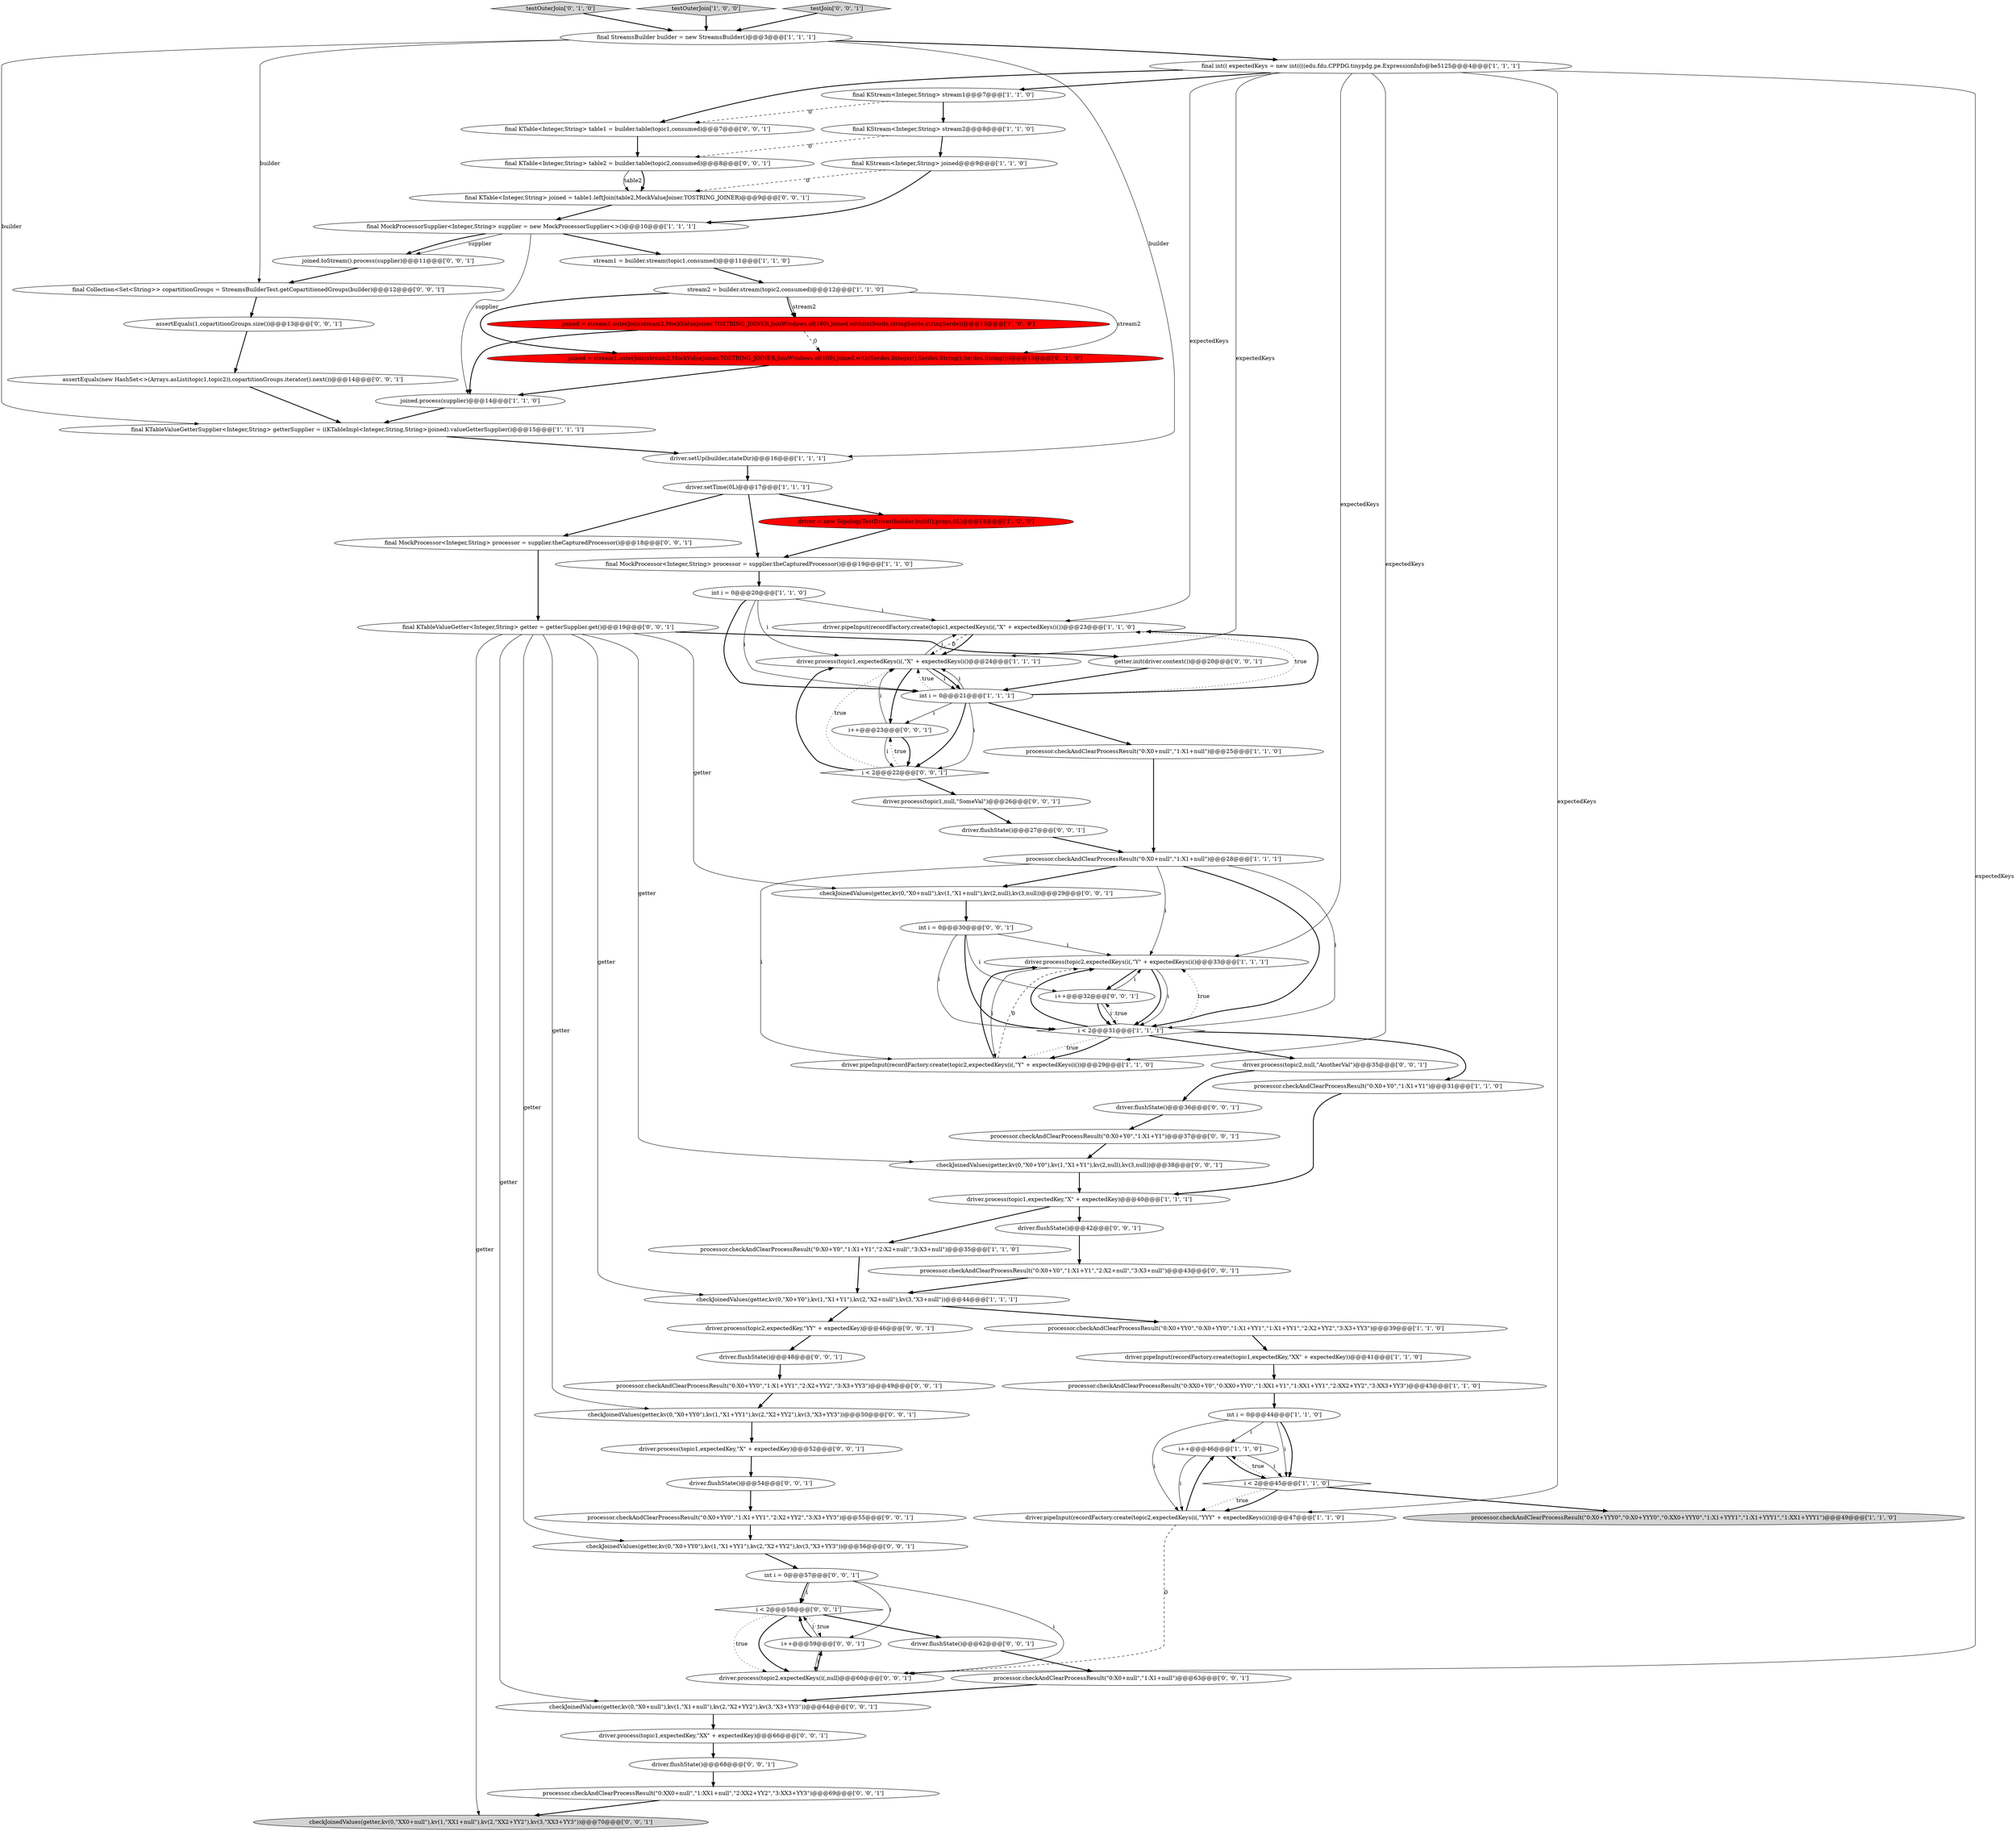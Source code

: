 digraph {
5 [style = filled, label = "final KStream<Integer,String> stream2@@@8@@@['1', '1', '0']", fillcolor = white, shape = ellipse image = "AAA0AAABBB1BBB"];
37 [style = filled, label = "testOuterJoin['0', '1', '0']", fillcolor = lightgray, shape = diamond image = "AAA0AAABBB2BBB"];
75 [style = filled, label = "driver.process(topic2,expectedKey,\"YY\" + expectedKey)@@@46@@@['0', '0', '1']", fillcolor = white, shape = ellipse image = "AAA0AAABBB3BBB"];
50 [style = filled, label = "i < 2@@@58@@@['0', '0', '1']", fillcolor = white, shape = diamond image = "AAA0AAABBB3BBB"];
69 [style = filled, label = "final KTable<Integer,String> joined = table1.leftJoin(table2,MockValueJoiner.TOSTRING_JOINER)@@@9@@@['0', '0', '1']", fillcolor = white, shape = ellipse image = "AAA0AAABBB3BBB"];
30 [style = filled, label = "joined.process(supplier)@@@14@@@['1', '1', '0']", fillcolor = white, shape = ellipse image = "AAA0AAABBB1BBB"];
54 [style = filled, label = "processor.checkAndClearProcessResult(\"0:X0+Y0\",\"1:X1+Y1\")@@@37@@@['0', '0', '1']", fillcolor = white, shape = ellipse image = "AAA0AAABBB3BBB"];
58 [style = filled, label = "processor.checkAndClearProcessResult(\"0:X0+YY0\",\"1:X1+YY1\",\"2:X2+YY2\",\"3:X3+YY3\")@@@49@@@['0', '0', '1']", fillcolor = white, shape = ellipse image = "AAA0AAABBB3BBB"];
62 [style = filled, label = "processor.checkAndClearProcessResult(\"0:X0+null\",\"1:X1+null\")@@@63@@@['0', '0', '1']", fillcolor = white, shape = ellipse image = "AAA0AAABBB3BBB"];
6 [style = filled, label = "driver.process(topic2,expectedKeys(i(,\"Y\" + expectedKeys(i()@@@33@@@['1', '1', '1']", fillcolor = white, shape = ellipse image = "AAA0AAABBB1BBB"];
8 [style = filled, label = "final KStream<Integer,String> stream1@@@7@@@['1', '1', '0']", fillcolor = white, shape = ellipse image = "AAA0AAABBB1BBB"];
60 [style = filled, label = "i++@@@59@@@['0', '0', '1']", fillcolor = white, shape = ellipse image = "AAA0AAABBB3BBB"];
68 [style = filled, label = "checkJoinedValues(getter,kv(0,\"X0+YY0\"),kv(1,\"X1+YY1\"),kv(2,\"X2+YY2\"),kv(3,\"X3+YY3\"))@@@50@@@['0', '0', '1']", fillcolor = white, shape = ellipse image = "AAA0AAABBB3BBB"];
11 [style = filled, label = "processor.checkAndClearProcessResult(\"0:X0+null\",\"1:X1+null\")@@@25@@@['1', '1', '0']", fillcolor = white, shape = ellipse image = "AAA0AAABBB1BBB"];
23 [style = filled, label = "driver.pipeInput(recordFactory.create(topic1,expectedKeys(i(,\"X\" + expectedKeys(i())@@@23@@@['1', '1', '0']", fillcolor = white, shape = ellipse image = "AAA0AAABBB1BBB"];
33 [style = filled, label = "final StreamsBuilder builder = new StreamsBuilder()@@@3@@@['1', '1', '1']", fillcolor = white, shape = ellipse image = "AAA0AAABBB1BBB"];
46 [style = filled, label = "driver.process(topic1,expectedKey,\"XX\" + expectedKey)@@@66@@@['0', '0', '1']", fillcolor = white, shape = ellipse image = "AAA0AAABBB3BBB"];
52 [style = filled, label = "final KTable<Integer,String> table2 = builder.table(topic2,consumed)@@@8@@@['0', '0', '1']", fillcolor = white, shape = ellipse image = "AAA0AAABBB3BBB"];
63 [style = filled, label = "driver.flushState()@@@36@@@['0', '0', '1']", fillcolor = white, shape = ellipse image = "AAA0AAABBB3BBB"];
34 [style = filled, label = "processor.checkAndClearProcessResult(\"0:XX0+Y0\",\"0:XX0+YY0\",\"1:XX1+Y1\",\"1:XX1+YY1\",\"2:XX2+YY2\",\"3:XX3+YY3\")@@@43@@@['1', '1', '0']", fillcolor = white, shape = ellipse image = "AAA0AAABBB1BBB"];
21 [style = filled, label = "final KStream<Integer,String> joined@@@9@@@['1', '1', '0']", fillcolor = white, shape = ellipse image = "AAA0AAABBB1BBB"];
28 [style = filled, label = "stream1 = builder.stream(topic1,consumed)@@@11@@@['1', '1', '0']", fillcolor = white, shape = ellipse image = "AAA0AAABBB1BBB"];
35 [style = filled, label = "driver.process(topic1,expectedKey,\"X\" + expectedKey)@@@40@@@['1', '1', '1']", fillcolor = white, shape = ellipse image = "AAA0AAABBB1BBB"];
70 [style = filled, label = "checkJoinedValues(getter,kv(0,\"X0+null\"),kv(1,\"X1+null\"),kv(2,null),kv(3,null))@@@29@@@['0', '0', '1']", fillcolor = white, shape = ellipse image = "AAA0AAABBB3BBB"];
27 [style = filled, label = "i++@@@46@@@['1', '1', '0']", fillcolor = white, shape = ellipse image = "AAA0AAABBB1BBB"];
2 [style = filled, label = "processor.checkAndClearProcessResult(\"0:X0+Y0\",\"1:X1+Y1\")@@@31@@@['1', '1', '0']", fillcolor = white, shape = ellipse image = "AAA0AAABBB1BBB"];
1 [style = filled, label = "stream2 = builder.stream(topic2,consumed)@@@12@@@['1', '1', '0']", fillcolor = white, shape = ellipse image = "AAA0AAABBB1BBB"];
16 [style = filled, label = "driver = new TopologyTestDriver(builder.build(),props,0L)@@@18@@@['1', '0', '0']", fillcolor = red, shape = ellipse image = "AAA1AAABBB1BBB"];
19 [style = filled, label = "i < 2@@@45@@@['1', '1', '0']", fillcolor = white, shape = diamond image = "AAA0AAABBB1BBB"];
40 [style = filled, label = "driver.flushState()@@@68@@@['0', '0', '1']", fillcolor = white, shape = ellipse image = "AAA0AAABBB3BBB"];
0 [style = filled, label = "int i = 0@@@21@@@['1', '1', '1']", fillcolor = white, shape = ellipse image = "AAA0AAABBB1BBB"];
41 [style = filled, label = "int i = 0@@@30@@@['0', '0', '1']", fillcolor = white, shape = ellipse image = "AAA0AAABBB3BBB"];
9 [style = filled, label = "driver.pipeInput(recordFactory.create(topic1,expectedKey,\"XX\" + expectedKey))@@@41@@@['1', '1', '0']", fillcolor = white, shape = ellipse image = "AAA0AAABBB1BBB"];
56 [style = filled, label = "driver.process(topic1,null,\"SomeVal\")@@@26@@@['0', '0', '1']", fillcolor = white, shape = ellipse image = "AAA0AAABBB3BBB"];
65 [style = filled, label = "i++@@@32@@@['0', '0', '1']", fillcolor = white, shape = ellipse image = "AAA0AAABBB3BBB"];
59 [style = filled, label = "final Collection<Set<String>> copartitionGroups = StreamsBuilderTest.getCopartitionedGroups(builder)@@@12@@@['0', '0', '1']", fillcolor = white, shape = ellipse image = "AAA0AAABBB3BBB"];
61 [style = filled, label = "driver.flushState()@@@62@@@['0', '0', '1']", fillcolor = white, shape = ellipse image = "AAA0AAABBB3BBB"];
39 [style = filled, label = "i++@@@23@@@['0', '0', '1']", fillcolor = white, shape = ellipse image = "AAA0AAABBB3BBB"];
47 [style = filled, label = "final KTable<Integer,String> table1 = builder.table(topic1,consumed)@@@7@@@['0', '0', '1']", fillcolor = white, shape = ellipse image = "AAA0AAABBB3BBB"];
72 [style = filled, label = "driver.flushState()@@@54@@@['0', '0', '1']", fillcolor = white, shape = ellipse image = "AAA0AAABBB3BBB"];
76 [style = filled, label = "final KTableValueGetter<Integer,String> getter = getterSupplier.get()@@@19@@@['0', '0', '1']", fillcolor = white, shape = ellipse image = "AAA0AAABBB3BBB"];
22 [style = filled, label = "checkJoinedValues(getter,kv(0,\"X0+Y0\"),kv(1,\"X1+Y1\"),kv(2,\"X2+null\"),kv(3,\"X3+null\"))@@@44@@@['1', '1', '1']", fillcolor = white, shape = ellipse image = "AAA0AAABBB1BBB"];
48 [style = filled, label = "processor.checkAndClearProcessResult(\"0:X0+YY0\",\"1:X1+YY1\",\"2:X2+YY2\",\"3:X3+YY3\")@@@55@@@['0', '0', '1']", fillcolor = white, shape = ellipse image = "AAA0AAABBB3BBB"];
3 [style = filled, label = "joined = stream1.outerJoin(stream2,MockValueJoiner.TOSTRING_JOINER,JoinWindows.of(100),Joined.with(intSerde,stringSerde,stringSerde))@@@13@@@['1', '0', '0']", fillcolor = red, shape = ellipse image = "AAA1AAABBB1BBB"];
18 [style = filled, label = "driver.pipeInput(recordFactory.create(topic2,expectedKeys(i(,\"YYY\" + expectedKeys(i())@@@47@@@['1', '1', '0']", fillcolor = white, shape = ellipse image = "AAA0AAABBB1BBB"];
66 [style = filled, label = "assertEquals(new HashSet<>(Arrays.asList(topic1,topic2)),copartitionGroups.iterator().next())@@@14@@@['0', '0', '1']", fillcolor = white, shape = ellipse image = "AAA0AAABBB3BBB"];
17 [style = filled, label = "i < 2@@@31@@@['1', '1', '1']", fillcolor = white, shape = diamond image = "AAA0AAABBB1BBB"];
79 [style = filled, label = "assertEquals(1,copartitionGroups.size())@@@13@@@['0', '0', '1']", fillcolor = white, shape = ellipse image = "AAA0AAABBB3BBB"];
13 [style = filled, label = "final int(( expectedKeys = new int((((edu.fdu.CPPDG.tinypdg.pe.ExpressionInfo@be5125@@@4@@@['1', '1', '1']", fillcolor = white, shape = ellipse image = "AAA0AAABBB1BBB"];
32 [style = filled, label = "testOuterJoin['1', '0', '0']", fillcolor = lightgray, shape = diamond image = "AAA0AAABBB1BBB"];
14 [style = filled, label = "final MockProcessorSupplier<Integer,String> supplier = new MockProcessorSupplier<>()@@@10@@@['1', '1', '1']", fillcolor = white, shape = ellipse image = "AAA0AAABBB1BBB"];
44 [style = filled, label = "checkJoinedValues(getter,kv(0,\"X0+Y0\"),kv(1,\"X1+Y1\"),kv(2,null),kv(3,null))@@@38@@@['0', '0', '1']", fillcolor = white, shape = ellipse image = "AAA0AAABBB3BBB"];
57 [style = filled, label = "checkJoinedValues(getter,kv(0,\"X0+null\"),kv(1,\"X1+null\"),kv(2,\"X2+YY2\"),kv(3,\"X3+YY3\"))@@@64@@@['0', '0', '1']", fillcolor = white, shape = ellipse image = "AAA0AAABBB3BBB"];
78 [style = filled, label = "driver.process(topic2,expectedKeys(i(,null)@@@60@@@['0', '0', '1']", fillcolor = white, shape = ellipse image = "AAA0AAABBB3BBB"];
51 [style = filled, label = "testJoin['0', '0', '1']", fillcolor = lightgray, shape = diamond image = "AAA0AAABBB3BBB"];
81 [style = filled, label = "joined.toStream().process(supplier)@@@11@@@['0', '0', '1']", fillcolor = white, shape = ellipse image = "AAA0AAABBB3BBB"];
29 [style = filled, label = "driver.pipeInput(recordFactory.create(topic2,expectedKeys(i(,\"Y\" + expectedKeys(i())@@@29@@@['1', '1', '0']", fillcolor = white, shape = ellipse image = "AAA0AAABBB1BBB"];
53 [style = filled, label = "getter.init(driver.context())@@@20@@@['0', '0', '1']", fillcolor = white, shape = ellipse image = "AAA0AAABBB3BBB"];
25 [style = filled, label = "driver.setTime(0L)@@@17@@@['1', '1', '1']", fillcolor = white, shape = ellipse image = "AAA0AAABBB1BBB"];
73 [style = filled, label = "checkJoinedValues(getter,kv(0,\"XX0+null\"),kv(1,\"XX1+null\"),kv(2,\"XX2+YY2\"),kv(3,\"XX3+YY3\"))@@@70@@@['0', '0', '1']", fillcolor = lightgray, shape = ellipse image = "AAA0AAABBB3BBB"];
71 [style = filled, label = "driver.process(topic1,expectedKey,\"X\" + expectedKey)@@@52@@@['0', '0', '1']", fillcolor = white, shape = ellipse image = "AAA0AAABBB3BBB"];
64 [style = filled, label = "i < 2@@@22@@@['0', '0', '1']", fillcolor = white, shape = diamond image = "AAA0AAABBB3BBB"];
42 [style = filled, label = "driver.flushState()@@@42@@@['0', '0', '1']", fillcolor = white, shape = ellipse image = "AAA0AAABBB3BBB"];
45 [style = filled, label = "int i = 0@@@57@@@['0', '0', '1']", fillcolor = white, shape = ellipse image = "AAA0AAABBB3BBB"];
49 [style = filled, label = "processor.checkAndClearProcessResult(\"0:XX0+null\",\"1:XX1+null\",\"2:XX2+YY2\",\"3:XX3+YY3\")@@@69@@@['0', '0', '1']", fillcolor = white, shape = ellipse image = "AAA0AAABBB3BBB"];
67 [style = filled, label = "driver.flushState()@@@48@@@['0', '0', '1']", fillcolor = white, shape = ellipse image = "AAA0AAABBB3BBB"];
77 [style = filled, label = "driver.process(topic2,null,\"AnotherVal\")@@@35@@@['0', '0', '1']", fillcolor = white, shape = ellipse image = "AAA0AAABBB3BBB"];
55 [style = filled, label = "driver.flushState()@@@27@@@['0', '0', '1']", fillcolor = white, shape = ellipse image = "AAA0AAABBB3BBB"];
7 [style = filled, label = "final MockProcessor<Integer,String> processor = supplier.theCapturedProcessor()@@@19@@@['1', '1', '0']", fillcolor = white, shape = ellipse image = "AAA0AAABBB1BBB"];
12 [style = filled, label = "int i = 0@@@44@@@['1', '1', '0']", fillcolor = white, shape = ellipse image = "AAA0AAABBB1BBB"];
74 [style = filled, label = "processor.checkAndClearProcessResult(\"0:X0+Y0\",\"1:X1+Y1\",\"2:X2+null\",\"3:X3+null\")@@@43@@@['0', '0', '1']", fillcolor = white, shape = ellipse image = "AAA0AAABBB3BBB"];
38 [style = filled, label = "joined = stream1.outerJoin(stream2,MockValueJoiner.TOSTRING_JOINER,JoinWindows.of(100),Joined.with(Serdes.Integer(),Serdes.String(),Serdes.String()))@@@13@@@['0', '1', '0']", fillcolor = red, shape = ellipse image = "AAA1AAABBB2BBB"];
80 [style = filled, label = "final MockProcessor<Integer,String> processor = supplier.theCapturedProcessor()@@@18@@@['0', '0', '1']", fillcolor = white, shape = ellipse image = "AAA0AAABBB3BBB"];
10 [style = filled, label = "int i = 0@@@20@@@['1', '1', '0']", fillcolor = white, shape = ellipse image = "AAA0AAABBB1BBB"];
20 [style = filled, label = "driver.process(topic1,expectedKeys(i(,\"X\" + expectedKeys(i()@@@24@@@['1', '1', '1']", fillcolor = white, shape = ellipse image = "AAA0AAABBB1BBB"];
15 [style = filled, label = "processor.checkAndClearProcessResult(\"0:X0+Y0\",\"1:X1+Y1\",\"2:X2+null\",\"3:X3+null\")@@@35@@@['1', '1', '0']", fillcolor = white, shape = ellipse image = "AAA0AAABBB1BBB"];
26 [style = filled, label = "processor.checkAndClearProcessResult(\"0:X0+YYY0\",\"0:X0+YYY0\",\"0:XX0+YYY0\",\"1:X1+YYY1\",\"1:X1+YYY1\",\"1:XX1+YYY1\")@@@49@@@['1', '1', '0']", fillcolor = lightgray, shape = ellipse image = "AAA0AAABBB1BBB"];
31 [style = filled, label = "processor.checkAndClearProcessResult(\"0:X0+null\",\"1:X1+null\")@@@28@@@['1', '1', '1']", fillcolor = white, shape = ellipse image = "AAA0AAABBB1BBB"];
24 [style = filled, label = "driver.setUp(builder,stateDir)@@@16@@@['1', '1', '1']", fillcolor = white, shape = ellipse image = "AAA0AAABBB1BBB"];
36 [style = filled, label = "processor.checkAndClearProcessResult(\"0:X0+YY0\",\"0:X0+YY0\",\"1:X1+YY1\",\"1:X1+YY1\",\"2:X2+YY2\",\"3:X3+YY3\")@@@39@@@['1', '1', '0']", fillcolor = white, shape = ellipse image = "AAA0AAABBB1BBB"];
43 [style = filled, label = "checkJoinedValues(getter,kv(0,\"X0+YY0\"),kv(1,\"X1+YY1\"),kv(2,\"X2+YY2\"),kv(3,\"X3+YY3\"))@@@56@@@['0', '0', '1']", fillcolor = white, shape = ellipse image = "AAA0AAABBB3BBB"];
4 [style = filled, label = "final KTableValueGetterSupplier<Integer,String> getterSupplier = ((KTableImpl<Integer,String,String>)joined).valueGetterSupplier()@@@15@@@['1', '1', '1']", fillcolor = white, shape = ellipse image = "AAA0AAABBB1BBB"];
2->35 [style = bold, label=""];
69->14 [style = bold, label=""];
23->20 [style = dashed, label="0"];
13->47 [style = bold, label=""];
74->22 [style = bold, label=""];
40->49 [style = bold, label=""];
1->3 [style = solid, label="stream2"];
65->17 [style = bold, label=""];
79->66 [style = bold, label=""];
41->6 [style = solid, label="i"];
78->60 [style = bold, label=""];
17->65 [style = dotted, label="true"];
17->6 [style = dotted, label="true"];
39->20 [style = solid, label="i"];
44->35 [style = bold, label=""];
20->0 [style = bold, label=""];
16->7 [style = bold, label=""];
14->28 [style = bold, label=""];
60->50 [style = bold, label=""];
13->18 [style = solid, label="expectedKeys"];
12->27 [style = solid, label="i"];
33->4 [style = solid, label="builder"];
29->6 [style = bold, label=""];
38->30 [style = bold, label=""];
27->19 [style = solid, label="i"];
48->43 [style = bold, label=""];
39->64 [style = bold, label=""];
52->69 [style = bold, label=""];
25->80 [style = bold, label=""];
60->50 [style = solid, label="i"];
27->19 [style = bold, label=""];
13->29 [style = solid, label="expectedKeys"];
76->73 [style = solid, label="getter"];
55->31 [style = bold, label=""];
67->58 [style = bold, label=""];
37->33 [style = bold, label=""];
12->18 [style = solid, label="i"];
76->68 [style = solid, label="getter"];
3->30 [style = bold, label=""];
10->20 [style = solid, label="i"];
1->38 [style = bold, label=""];
57->46 [style = bold, label=""];
41->17 [style = solid, label="i"];
33->24 [style = solid, label="builder"];
14->81 [style = solid, label="supplier"];
19->18 [style = bold, label=""];
17->77 [style = bold, label=""];
36->9 [style = bold, label=""];
12->19 [style = solid, label="i"];
63->54 [style = bold, label=""];
81->59 [style = bold, label=""];
3->38 [style = dashed, label="0"];
22->75 [style = bold, label=""];
31->70 [style = bold, label=""];
19->27 [style = dotted, label="true"];
25->7 [style = bold, label=""];
33->13 [style = bold, label=""];
13->23 [style = solid, label="expectedKeys"];
43->45 [style = bold, label=""];
0->39 [style = solid, label="i"];
49->73 [style = bold, label=""];
5->21 [style = bold, label=""];
39->64 [style = solid, label="i"];
0->23 [style = bold, label=""];
17->2 [style = bold, label=""];
20->23 [style = solid, label="i"];
54->44 [style = bold, label=""];
0->64 [style = solid, label="i"];
19->26 [style = bold, label=""];
64->20 [style = bold, label=""];
18->78 [style = dashed, label="0"];
10->0 [style = bold, label=""];
20->39 [style = bold, label=""];
21->69 [style = dashed, label="0"];
76->53 [style = bold, label=""];
1->38 [style = solid, label="stream2"];
80->76 [style = bold, label=""];
5->52 [style = dashed, label="0"];
46->40 [style = bold, label=""];
76->70 [style = solid, label="getter"];
60->78 [style = solid, label="i"];
6->17 [style = bold, label=""];
23->20 [style = bold, label=""];
4->24 [style = bold, label=""];
45->60 [style = solid, label="i"];
35->15 [style = bold, label=""];
17->6 [style = bold, label=""];
33->59 [style = solid, label="builder"];
50->78 [style = dotted, label="true"];
35->42 [style = bold, label=""];
0->20 [style = solid, label="i"];
27->18 [style = solid, label="i"];
1->3 [style = bold, label=""];
19->18 [style = dotted, label="true"];
77->63 [style = bold, label=""];
10->0 [style = solid, label="i"];
0->11 [style = bold, label=""];
52->69 [style = solid, label="table2"];
50->60 [style = dotted, label="true"];
13->6 [style = solid, label="expectedKeys"];
25->16 [style = bold, label=""];
76->57 [style = solid, label="getter"];
32->33 [style = bold, label=""];
15->22 [style = bold, label=""];
41->65 [style = solid, label="i"];
6->65 [style = bold, label=""];
71->72 [style = bold, label=""];
11->31 [style = bold, label=""];
13->20 [style = solid, label="expectedKeys"];
24->25 [style = bold, label=""];
20->0 [style = solid, label="i"];
42->74 [style = bold, label=""];
0->23 [style = dotted, label="true"];
17->29 [style = dotted, label="true"];
31->17 [style = bold, label=""];
47->52 [style = bold, label=""];
50->61 [style = bold, label=""];
31->17 [style = solid, label="i"];
76->44 [style = solid, label="getter"];
61->62 [style = bold, label=""];
75->67 [style = bold, label=""];
53->0 [style = bold, label=""];
72->48 [style = bold, label=""];
21->14 [style = bold, label=""];
59->79 [style = bold, label=""];
76->43 [style = solid, label="getter"];
58->68 [style = bold, label=""];
8->47 [style = dashed, label="0"];
65->6 [style = solid, label="i"];
10->23 [style = solid, label="i"];
7->10 [style = bold, label=""];
14->81 [style = bold, label=""];
6->29 [style = solid, label="i"];
29->6 [style = dashed, label="0"];
0->20 [style = dotted, label="true"];
28->1 [style = bold, label=""];
13->78 [style = solid, label="expectedKeys"];
62->57 [style = bold, label=""];
34->12 [style = bold, label=""];
66->4 [style = bold, label=""];
31->29 [style = solid, label="i"];
76->22 [style = solid, label="getter"];
45->50 [style = solid, label="i"];
0->64 [style = bold, label=""];
41->17 [style = bold, label=""];
70->41 [style = bold, label=""];
64->39 [style = dotted, label="true"];
64->56 [style = bold, label=""];
8->5 [style = bold, label=""];
18->27 [style = bold, label=""];
6->17 [style = solid, label="i"];
45->50 [style = bold, label=""];
30->4 [style = bold, label=""];
68->71 [style = bold, label=""];
50->78 [style = bold, label=""];
22->36 [style = bold, label=""];
65->17 [style = solid, label="i"];
45->78 [style = solid, label="i"];
31->6 [style = solid, label="i"];
64->20 [style = dotted, label="true"];
13->8 [style = bold, label=""];
12->19 [style = bold, label=""];
17->29 [style = bold, label=""];
14->30 [style = solid, label="supplier"];
56->55 [style = bold, label=""];
51->33 [style = bold, label=""];
9->34 [style = bold, label=""];
}
